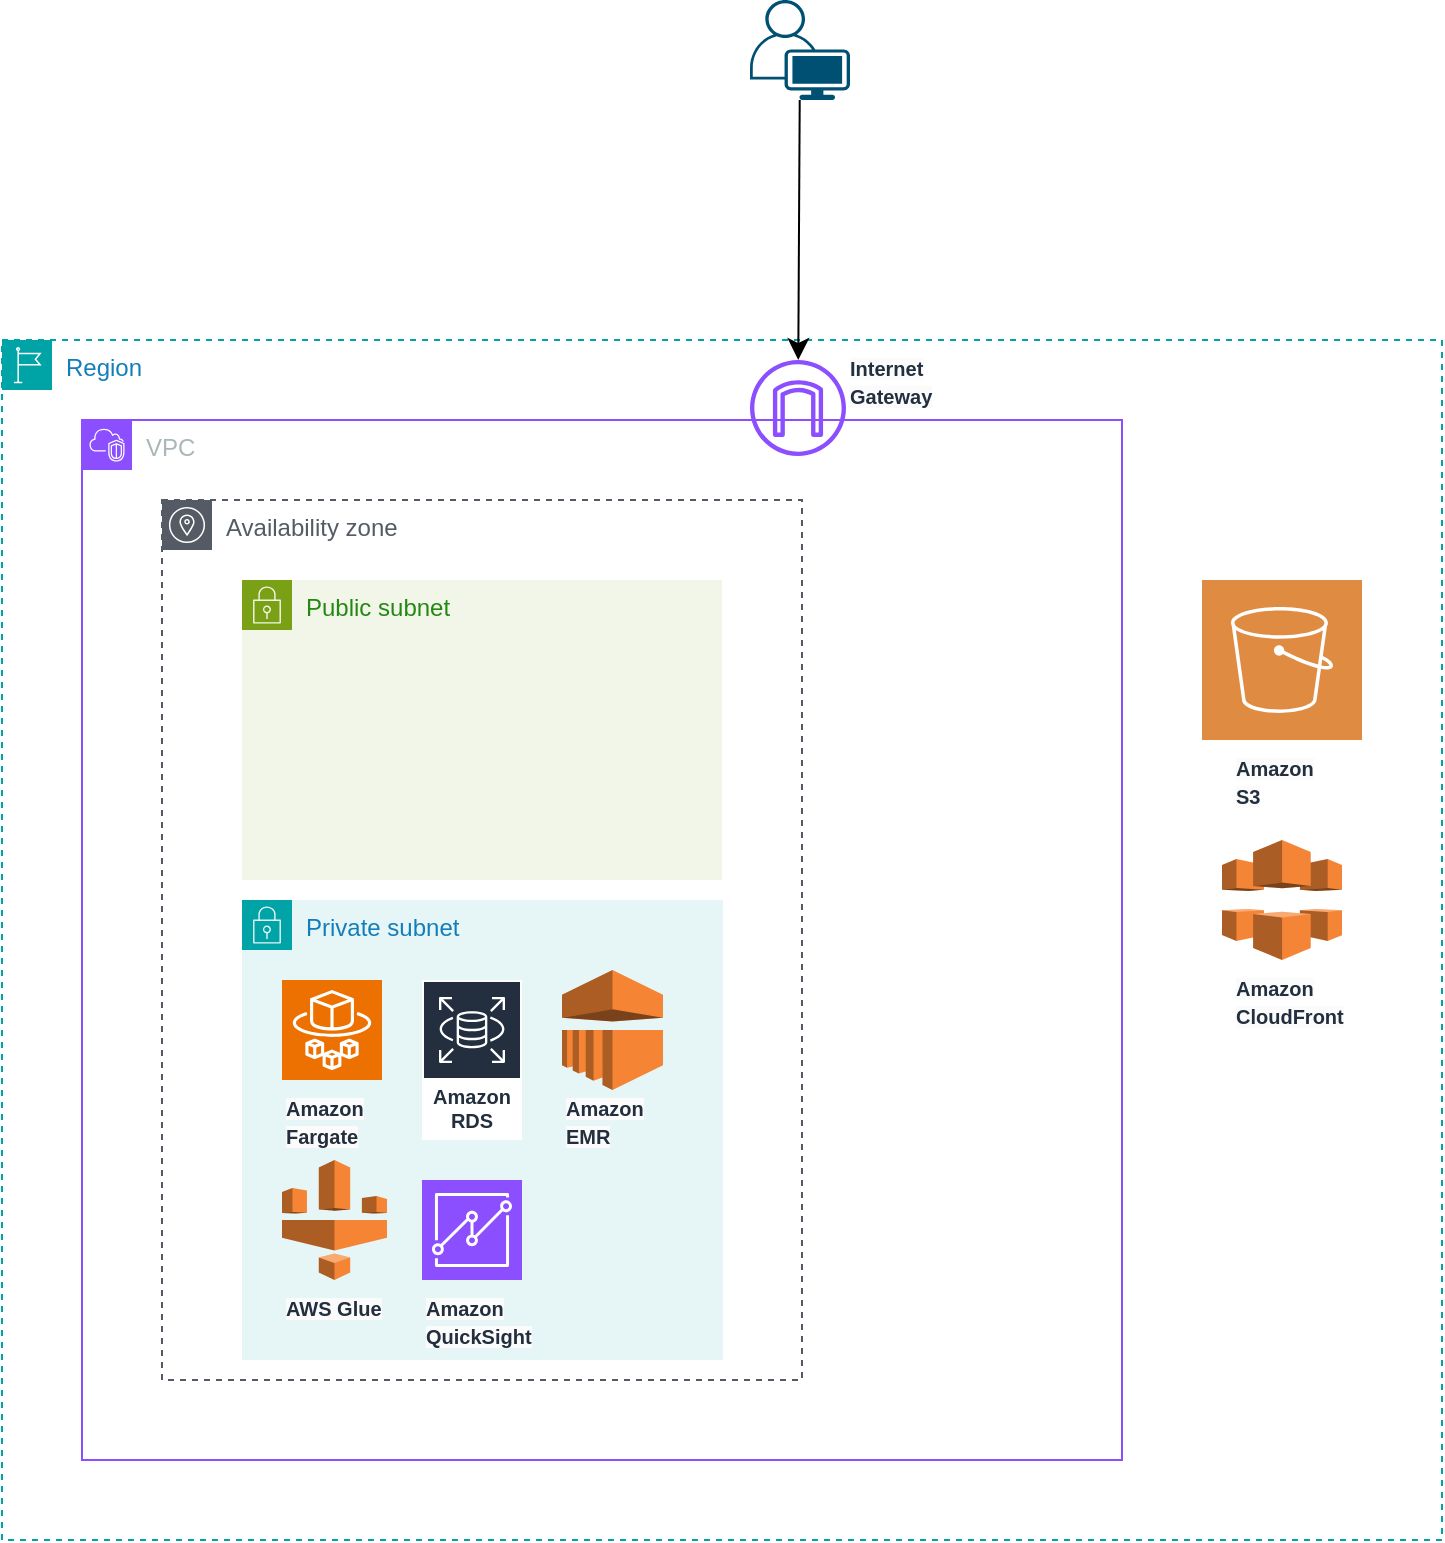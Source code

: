 <mxfile version="24.8.4">
  <diagram name="Page-1" id="i4yhofs2TUb9WiYOORUh">
    <mxGraphModel dx="1810" dy="1083" grid="1" gridSize="10" guides="1" tooltips="1" connect="1" arrows="1" fold="1" page="1" pageScale="1" pageWidth="827" pageHeight="1169" math="0" shadow="0">
      <root>
        <mxCell id="0" />
        <mxCell id="1" parent="0" />
        <mxCell id="NYAihWjIhHxkIWP6w_FF-1" value="Region" style="points=[[0,0],[0.25,0],[0.5,0],[0.75,0],[1,0],[1,0.25],[1,0.5],[1,0.75],[1,1],[0.75,1],[0.5,1],[0.25,1],[0,1],[0,0.75],[0,0.5],[0,0.25]];outlineConnect=0;gradientColor=none;html=1;whiteSpace=wrap;fontSize=12;fontStyle=0;container=1;pointerEvents=0;collapsible=0;recursiveResize=0;shape=mxgraph.aws4.group;grIcon=mxgraph.aws4.group_region;strokeColor=#00A4A6;fillColor=none;verticalAlign=top;align=left;spacingLeft=30;fontColor=#147EBA;dashed=1;" parent="1" vertex="1">
          <mxGeometry x="40" y="240" width="720" height="600" as="geometry" />
        </mxCell>
        <mxCell id="NYAihWjIhHxkIWP6w_FF-2" value="VPC" style="points=[[0,0],[0.25,0],[0.5,0],[0.75,0],[1,0],[1,0.25],[1,0.5],[1,0.75],[1,1],[0.75,1],[0.5,1],[0.25,1],[0,1],[0,0.75],[0,0.5],[0,0.25]];outlineConnect=0;gradientColor=none;html=1;whiteSpace=wrap;fontSize=12;fontStyle=0;container=1;pointerEvents=0;collapsible=0;recursiveResize=0;shape=mxgraph.aws4.group;grIcon=mxgraph.aws4.group_vpc2;strokeColor=#8C4FFF;fillColor=none;verticalAlign=top;align=left;spacingLeft=30;fontColor=#AAB7B8;dashed=0;" parent="NYAihWjIhHxkIWP6w_FF-1" vertex="1">
          <mxGeometry x="40" y="40" width="520" height="520" as="geometry" />
        </mxCell>
        <mxCell id="NYAihWjIhHxkIWP6w_FF-4" value="Availability zone" style="sketch=0;outlineConnect=0;gradientColor=none;html=1;whiteSpace=wrap;fontSize=12;fontStyle=0;shape=mxgraph.aws4.group;grIcon=mxgraph.aws4.group_availability_zone;strokeColor=#545B64;fillColor=none;verticalAlign=top;align=left;spacingLeft=30;fontColor=#545B64;dashed=1;" parent="NYAihWjIhHxkIWP6w_FF-2" vertex="1">
          <mxGeometry x="40" y="40" width="320" height="440" as="geometry" />
        </mxCell>
        <mxCell id="NYAihWjIhHxkIWP6w_FF-5" value="Public subnet" style="points=[[0,0],[0.25,0],[0.5,0],[0.75,0],[1,0],[1,0.25],[1,0.5],[1,0.75],[1,1],[0.75,1],[0.5,1],[0.25,1],[0,1],[0,0.75],[0,0.5],[0,0.25]];outlineConnect=0;gradientColor=none;html=1;whiteSpace=wrap;fontSize=12;fontStyle=0;container=1;pointerEvents=0;collapsible=0;recursiveResize=0;shape=mxgraph.aws4.group;grIcon=mxgraph.aws4.group_security_group;grStroke=0;strokeColor=#7AA116;fillColor=#F2F6E8;verticalAlign=top;align=left;spacingLeft=30;fontColor=#248814;dashed=0;" parent="NYAihWjIhHxkIWP6w_FF-2" vertex="1">
          <mxGeometry x="80" y="80" width="240" height="150" as="geometry" />
        </mxCell>
        <mxCell id="NYAihWjIhHxkIWP6w_FF-6" value="Private subnet" style="points=[[0,0],[0.25,0],[0.5,0],[0.75,0],[1,0],[1,0.25],[1,0.5],[1,0.75],[1,1],[0.75,1],[0.5,1],[0.25,1],[0,1],[0,0.75],[0,0.5],[0,0.25]];outlineConnect=0;gradientColor=none;html=1;whiteSpace=wrap;fontSize=12;fontStyle=0;container=1;pointerEvents=0;collapsible=0;recursiveResize=0;shape=mxgraph.aws4.group;grIcon=mxgraph.aws4.group_security_group;grStroke=0;strokeColor=#00A4A6;fillColor=#E6F6F7;verticalAlign=top;align=left;spacingLeft=30;fontColor=#147EBA;dashed=0;" parent="NYAihWjIhHxkIWP6w_FF-2" vertex="1">
          <mxGeometry x="80" y="240" width="240.5" height="230" as="geometry" />
        </mxCell>
        <mxCell id="NYAihWjIhHxkIWP6w_FF-13" value="" style="sketch=0;points=[[0,0,0],[0.25,0,0],[0.5,0,0],[0.75,0,0],[1,0,0],[0,1,0],[0.25,1,0],[0.5,1,0],[0.75,1,0],[1,1,0],[0,0.25,0],[0,0.5,0],[0,0.75,0],[1,0.25,0],[1,0.5,0],[1,0.75,0]];outlineConnect=0;fontColor=#232F3E;fillColor=#ED7100;strokeColor=#ffffff;dashed=0;verticalLabelPosition=bottom;verticalAlign=top;align=center;html=1;fontSize=12;fontStyle=0;aspect=fixed;shape=mxgraph.aws4.resourceIcon;resIcon=mxgraph.aws4.fargate;" parent="NYAihWjIhHxkIWP6w_FF-6" vertex="1">
          <mxGeometry x="20" y="40" width="50" height="50" as="geometry" />
        </mxCell>
        <mxCell id="NYAihWjIhHxkIWP6w_FF-14" value="Amazon RDS" style="sketch=0;outlineConnect=0;fontColor=#232F3E;gradientColor=none;strokeColor=#ffffff;fillColor=#232F3E;dashed=0;verticalLabelPosition=middle;verticalAlign=bottom;align=center;html=1;whiteSpace=wrap;fontSize=10;fontStyle=1;spacing=3;shape=mxgraph.aws4.productIcon;prIcon=mxgraph.aws4.rds;" parent="NYAihWjIhHxkIWP6w_FF-6" vertex="1">
          <mxGeometry x="90" y="40" width="50" height="80" as="geometry" />
        </mxCell>
        <mxCell id="NYAihWjIhHxkIWP6w_FF-15" value="&lt;span style=&quot;caret-color: rgb(35, 47, 62); color: rgb(35, 47, 62); font-family: Helvetica; font-size: 10px; font-style: normal; font-variant-caps: normal; font-weight: 700; letter-spacing: normal; orphans: auto; text-align: center; text-indent: 0px; text-transform: none; white-space: normal; widows: auto; word-spacing: 0px; -webkit-text-stroke-width: 0px; background-color: rgb(251, 251, 251); text-decoration: none; display: inline !important; float: none;&quot;&gt;Amazon Fargate&lt;/span&gt;" style="text;whiteSpace=wrap;html=1;" parent="NYAihWjIhHxkIWP6w_FF-6" vertex="1">
          <mxGeometry x="20" y="90" width="50" height="30" as="geometry" />
        </mxCell>
        <mxCell id="NYAihWjIhHxkIWP6w_FF-21" value="" style="outlineConnect=0;dashed=0;verticalLabelPosition=bottom;verticalAlign=top;align=center;html=1;shape=mxgraph.aws3.emr;fillColor=#F58534;gradientColor=none;" parent="NYAihWjIhHxkIWP6w_FF-6" vertex="1">
          <mxGeometry x="160" y="35" width="50.5" height="60" as="geometry" />
        </mxCell>
        <mxCell id="NYAihWjIhHxkIWP6w_FF-25" value="&lt;span style=&quot;caret-color: rgb(35, 47, 62); color: rgb(35, 47, 62); font-family: Helvetica; font-size: 10px; font-style: normal; font-variant-caps: normal; font-weight: 700; letter-spacing: normal; orphans: auto; text-align: center; text-indent: 0px; text-transform: none; white-space: normal; widows: auto; word-spacing: 0px; -webkit-text-stroke-width: 0px; background-color: rgb(251, 251, 251); text-decoration: none; display: inline !important; float: none;&quot;&gt;AWS Glue&lt;/span&gt;" style="text;whiteSpace=wrap;html=1;" parent="NYAihWjIhHxkIWP6w_FF-6" vertex="1">
          <mxGeometry x="20" y="190" width="50" height="30" as="geometry" />
        </mxCell>
        <mxCell id="NYAihWjIhHxkIWP6w_FF-26" value="" style="sketch=0;points=[[0,0,0],[0.25,0,0],[0.5,0,0],[0.75,0,0],[1,0,0],[0,1,0],[0.25,1,0],[0.5,1,0],[0.75,1,0],[1,1,0],[0,0.25,0],[0,0.5,0],[0,0.75,0],[1,0.25,0],[1,0.5,0],[1,0.75,0]];outlineConnect=0;fontColor=#232F3E;fillColor=#8C4FFF;strokeColor=#ffffff;dashed=0;verticalLabelPosition=bottom;verticalAlign=top;align=center;html=1;fontSize=12;fontStyle=0;aspect=fixed;shape=mxgraph.aws4.resourceIcon;resIcon=mxgraph.aws4.quicksight;" parent="NYAihWjIhHxkIWP6w_FF-6" vertex="1">
          <mxGeometry x="90" y="140" width="50" height="50" as="geometry" />
        </mxCell>
        <mxCell id="NYAihWjIhHxkIWP6w_FF-22" value="&lt;span style=&quot;caret-color: rgb(35, 47, 62); color: rgb(35, 47, 62); font-family: Helvetica; font-size: 10px; font-style: normal; font-variant-caps: normal; font-weight: 700; letter-spacing: normal; orphans: auto; text-align: center; text-indent: 0px; text-transform: none; white-space: normal; widows: auto; word-spacing: 0px; -webkit-text-stroke-width: 0px; background-color: rgb(251, 251, 251); text-decoration: none; display: inline !important; float: none;&quot;&gt;Amazon EMR&lt;/span&gt;" style="text;whiteSpace=wrap;html=1;" parent="NYAihWjIhHxkIWP6w_FF-2" vertex="1">
          <mxGeometry x="240" y="330" width="50" height="30" as="geometry" />
        </mxCell>
        <mxCell id="NYAihWjIhHxkIWP6w_FF-24" value="" style="outlineConnect=0;dashed=0;verticalLabelPosition=bottom;verticalAlign=top;align=center;html=1;shape=mxgraph.aws3.glue;fillColor=#F58534;gradientColor=none;" parent="NYAihWjIhHxkIWP6w_FF-2" vertex="1">
          <mxGeometry x="100" y="370" width="52.5" height="60" as="geometry" />
        </mxCell>
        <mxCell id="NYAihWjIhHxkIWP6w_FF-27" value="&lt;span style=&quot;caret-color: rgb(35, 47, 62); color: rgb(35, 47, 62); font-family: Helvetica; font-size: 10px; font-style: normal; font-variant-caps: normal; font-weight: 700; letter-spacing: normal; orphans: auto; text-align: center; text-indent: 0px; text-transform: none; white-space: normal; widows: auto; word-spacing: 0px; -webkit-text-stroke-width: 0px; background-color: rgb(251, 251, 251); text-decoration: none; display: inline !important; float: none;&quot;&gt;Amazon QuickSight&lt;/span&gt;" style="text;whiteSpace=wrap;html=1;" parent="NYAihWjIhHxkIWP6w_FF-2" vertex="1">
          <mxGeometry x="170" y="430" width="50" height="30" as="geometry" />
        </mxCell>
        <mxCell id="NYAihWjIhHxkIWP6w_FF-7" value="" style="sketch=0;outlineConnect=0;fontColor=#232F3E;gradientColor=none;fillColor=#8C4FFF;strokeColor=none;dashed=0;verticalLabelPosition=bottom;verticalAlign=top;align=center;html=1;fontSize=12;fontStyle=0;aspect=fixed;pointerEvents=1;shape=mxgraph.aws4.internet_gateway;" parent="NYAihWjIhHxkIWP6w_FF-1" vertex="1">
          <mxGeometry x="374" y="10" width="48" height="48" as="geometry" />
        </mxCell>
        <mxCell id="NYAihWjIhHxkIWP6w_FF-11" value="" style="sketch=0;pointerEvents=1;shadow=0;dashed=0;html=1;strokeColor=none;fillColor=#DF8C42;labelPosition=center;verticalLabelPosition=bottom;verticalAlign=top;align=center;outlineConnect=0;shape=mxgraph.veeam2.aws_s3;" parent="NYAihWjIhHxkIWP6w_FF-1" vertex="1">
          <mxGeometry x="600" y="120" width="80" height="80" as="geometry" />
        </mxCell>
        <mxCell id="NYAihWjIhHxkIWP6w_FF-17" value="&lt;span style=&quot;caret-color: rgb(35, 47, 62); color: rgb(35, 47, 62); font-family: Helvetica; font-size: 10px; font-style: normal; font-variant-caps: normal; font-weight: 700; letter-spacing: normal; orphans: auto; text-align: center; text-indent: 0px; text-transform: none; white-space: normal; widows: auto; word-spacing: 0px; -webkit-text-stroke-width: 0px; background-color: rgb(251, 251, 251); text-decoration: none; display: inline !important; float: none;&quot;&gt;Amazon S3&lt;/span&gt;" style="text;whiteSpace=wrap;html=1;" parent="NYAihWjIhHxkIWP6w_FF-1" vertex="1">
          <mxGeometry x="615" y="200" width="50" height="30" as="geometry" />
        </mxCell>
        <mxCell id="NYAihWjIhHxkIWP6w_FF-19" value="&lt;span style=&quot;caret-color: rgb(35, 47, 62); color: rgb(35, 47, 62); font-family: Helvetica; font-size: 10px; font-style: normal; font-variant-caps: normal; font-weight: 700; letter-spacing: normal; orphans: auto; text-align: center; text-indent: 0px; text-transform: none; white-space: normal; widows: auto; word-spacing: 0px; -webkit-text-stroke-width: 0px; background-color: rgb(251, 251, 251); text-decoration: none; display: inline !important; float: none;&quot;&gt;Internet Gateway&lt;/span&gt;" style="text;whiteSpace=wrap;html=1;" parent="NYAihWjIhHxkIWP6w_FF-1" vertex="1">
          <mxGeometry x="422" width="50" height="30" as="geometry" />
        </mxCell>
        <mxCell id="NYAihWjIhHxkIWP6w_FF-18" value="&lt;span style=&quot;caret-color: rgb(35, 47, 62); color: rgb(35, 47, 62); font-family: Helvetica; font-size: 10px; font-style: normal; font-variant-caps: normal; font-weight: 700; letter-spacing: normal; orphans: auto; text-align: center; text-indent: 0px; text-transform: none; white-space: normal; widows: auto; word-spacing: 0px; -webkit-text-stroke-width: 0px; background-color: rgb(251, 251, 251); text-decoration: none; display: inline !important; float: none;&quot;&gt;Amazon CloudFront&lt;/span&gt;" style="text;whiteSpace=wrap;html=1;" parent="NYAihWjIhHxkIWP6w_FF-1" vertex="1">
          <mxGeometry x="615" y="310" width="50" height="30" as="geometry" />
        </mxCell>
        <mxCell id="NYAihWjIhHxkIWP6w_FF-12" value="" style="outlineConnect=0;dashed=0;verticalLabelPosition=bottom;verticalAlign=top;align=center;html=1;shape=mxgraph.aws3.cloudfront;fillColor=#F58536;gradientColor=none;" parent="NYAihWjIhHxkIWP6w_FF-1" vertex="1">
          <mxGeometry x="610" y="250" width="60" height="60" as="geometry" />
        </mxCell>
        <mxCell id="NYAihWjIhHxkIWP6w_FF-9" value="" style="edgeStyle=none;curved=1;rounded=0;orthogonalLoop=1;jettySize=auto;html=1;fontSize=12;startSize=8;endSize=8;" parent="1" source="NYAihWjIhHxkIWP6w_FF-8" target="NYAihWjIhHxkIWP6w_FF-7" edge="1">
          <mxGeometry relative="1" as="geometry" />
        </mxCell>
        <mxCell id="NYAihWjIhHxkIWP6w_FF-8" value="" style="points=[[0.35,0,0],[0.98,0.51,0],[1,0.71,0],[0.67,1,0],[0,0.795,0],[0,0.65,0]];verticalLabelPosition=bottom;sketch=0;html=1;verticalAlign=top;aspect=fixed;align=center;pointerEvents=1;shape=mxgraph.cisco19.user;fillColor=#005073;strokeColor=none;" parent="1" vertex="1">
          <mxGeometry x="414" y="70" width="50" height="50" as="geometry" />
        </mxCell>
      </root>
    </mxGraphModel>
  </diagram>
</mxfile>
